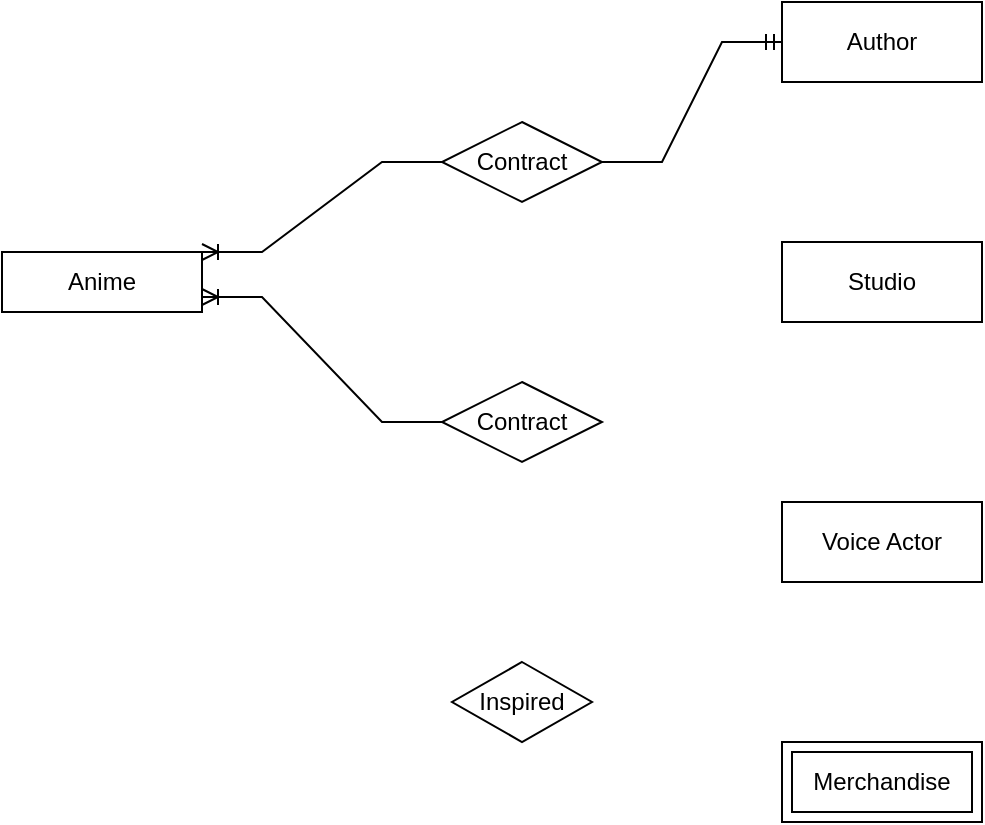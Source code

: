 <mxfile version="15.8.9" type="device"><diagram id="R2lEEEUBdFMjLlhIrx00" name="Page-1"><mxGraphModel dx="700" dy="752" grid="1" gridSize="10" guides="1" tooltips="1" connect="1" arrows="1" fold="1" page="1" pageScale="1" pageWidth="850" pageHeight="1100" math="0" shadow="0" extFonts="Permanent Marker^https://fonts.googleapis.com/css?family=Permanent+Marker"><root><mxCell id="0"/><mxCell id="1" parent="0"/><mxCell id="zg8NI99Mh6LVtZfYig6C-1" value="Anime" style="whiteSpace=wrap;html=1;align=center;" vertex="1" parent="1"><mxGeometry x="100" y="195" width="100" height="30" as="geometry"/></mxCell><mxCell id="zg8NI99Mh6LVtZfYig6C-2" value="Author" style="whiteSpace=wrap;html=1;align=center;" vertex="1" parent="1"><mxGeometry x="490" y="70" width="100" height="40" as="geometry"/></mxCell><mxCell id="zg8NI99Mh6LVtZfYig6C-3" value="Studio" style="whiteSpace=wrap;html=1;align=center;" vertex="1" parent="1"><mxGeometry x="490" y="190" width="100" height="40" as="geometry"/></mxCell><mxCell id="zg8NI99Mh6LVtZfYig6C-4" value="Voice Actor" style="whiteSpace=wrap;html=1;align=center;" vertex="1" parent="1"><mxGeometry x="490" y="320" width="100" height="40" as="geometry"/></mxCell><mxCell id="zg8NI99Mh6LVtZfYig6C-8" value="Contract" style="shape=rhombus;perimeter=rhombusPerimeter;whiteSpace=wrap;html=1;align=center;" vertex="1" parent="1"><mxGeometry x="320" y="130" width="80" height="40" as="geometry"/></mxCell><mxCell id="zg8NI99Mh6LVtZfYig6C-9" value="Contract" style="shape=rhombus;perimeter=rhombusPerimeter;whiteSpace=wrap;html=1;align=center;" vertex="1" parent="1"><mxGeometry x="320" y="260" width="80" height="40" as="geometry"/></mxCell><mxCell id="zg8NI99Mh6LVtZfYig6C-13" value="" style="edgeStyle=entityRelationEdgeStyle;fontSize=12;html=1;endArrow=ERoneToMany;rounded=0;entryX=1;entryY=0;entryDx=0;entryDy=0;" edge="1" parent="1" source="zg8NI99Mh6LVtZfYig6C-8" target="zg8NI99Mh6LVtZfYig6C-1"><mxGeometry width="100" height="100" relative="1" as="geometry"><mxPoint x="180" y="120" as="sourcePoint"/><mxPoint x="150" y="170" as="targetPoint"/></mxGeometry></mxCell><mxCell id="zg8NI99Mh6LVtZfYig6C-14" value="" style="edgeStyle=entityRelationEdgeStyle;fontSize=12;html=1;endArrow=ERoneToMany;rounded=0;entryX=1;entryY=0.75;entryDx=0;entryDy=0;exitX=0;exitY=0.5;exitDx=0;exitDy=0;" edge="1" parent="1" source="zg8NI99Mh6LVtZfYig6C-9" target="zg8NI99Mh6LVtZfYig6C-1"><mxGeometry width="100" height="100" relative="1" as="geometry"><mxPoint x="340" y="215" as="sourcePoint"/><mxPoint x="220" y="260" as="targetPoint"/></mxGeometry></mxCell><mxCell id="zg8NI99Mh6LVtZfYig6C-19" value="Inspired" style="shape=rhombus;perimeter=rhombusPerimeter;whiteSpace=wrap;html=1;align=center;" vertex="1" parent="1"><mxGeometry x="325" y="400" width="70" height="40" as="geometry"/></mxCell><mxCell id="zg8NI99Mh6LVtZfYig6C-20" value="" style="edgeStyle=entityRelationEdgeStyle;fontSize=12;html=1;endArrow=ERmandOne;rounded=0;entryX=0;entryY=0.5;entryDx=0;entryDy=0;exitX=1;exitY=0.5;exitDx=0;exitDy=0;" edge="1" parent="1" source="zg8NI99Mh6LVtZfYig6C-8" target="zg8NI99Mh6LVtZfYig6C-2"><mxGeometry width="100" height="100" relative="1" as="geometry"><mxPoint x="370" y="190" as="sourcePoint"/><mxPoint x="470" y="90" as="targetPoint"/></mxGeometry></mxCell><mxCell id="zg8NI99Mh6LVtZfYig6C-21" value="Merchandise" style="shape=ext;margin=3;double=1;whiteSpace=wrap;html=1;align=center;" vertex="1" parent="1"><mxGeometry x="490" y="440" width="100" height="40" as="geometry"/></mxCell></root></mxGraphModel></diagram></mxfile>